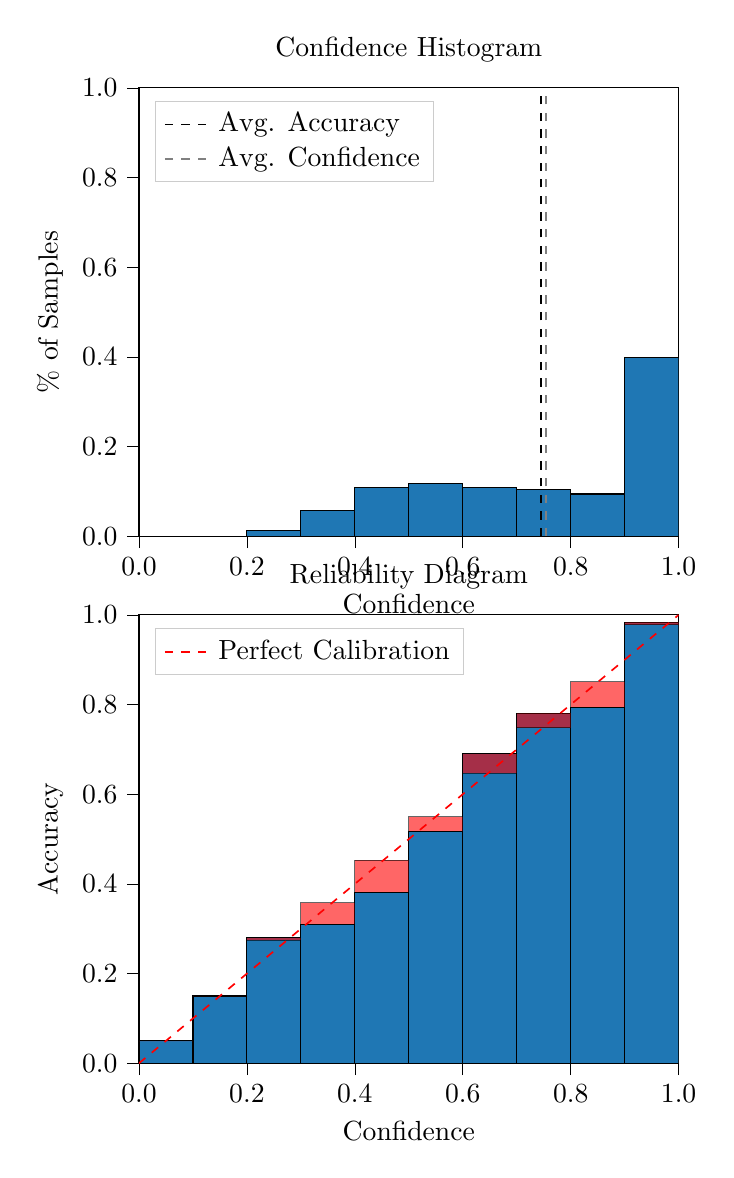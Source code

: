 % This file was created by tikzplotlib v0.9.8.
\begin{tikzpicture}

\definecolor{color0}{rgb}{0.122,0.467,0.706}

\begin{groupplot}[group style={group size=1 by 2}]
\nextgroupplot[
legend cell align={left},
legend style={
  fill opacity=0.8,
  draw opacity=1,
  text opacity=1,
  at={(0.03,0.97)},
  anchor=north west,
  draw=white!80!black
},
tick align=outside,
tick pos=left,
title={Confidence Histogram},
x grid style={white!69.02!black},
xlabel={Confidence},
xmin=0, xmax=1,
xtick style={color=black},
xtick={0,0.2,0.4,0.6,0.8,1},
xticklabels={0.0,0.2,0.4,0.6,0.8,1.0},
y grid style={white!69.02!black},
ylabel={\% of Samples},
ymin=0, ymax=1,
ytick style={color=black},
ytick={0,0.2,0.4,0.6,0.8,1},
yticklabels={0.0,0.2,0.4,0.6,0.8,1.0}
]
\draw[draw=black,fill=color0] (axis cs:-6.939e-18,0) rectangle (axis cs:0.1,0);
\draw[draw=black,fill=color0] (axis cs:0.1,0) rectangle (axis cs:0.2,0);
\draw[draw=black,fill=color0] (axis cs:0.2,0) rectangle (axis cs:0.3,0.012);
\draw[draw=black,fill=color0] (axis cs:0.3,0) rectangle (axis cs:0.4,0.058);
\draw[draw=black,fill=color0] (axis cs:0.4,0) rectangle (axis cs:0.5,0.109);
\draw[draw=black,fill=color0] (axis cs:0.5,0) rectangle (axis cs:0.6,0.117);
\draw[draw=black,fill=color0] (axis cs:0.6,0) rectangle (axis cs:0.7,0.108);
\draw[draw=black,fill=color0] (axis cs:0.7,0) rectangle (axis cs:0.8,0.105);
\draw[draw=black,fill=color0] (axis cs:0.8,0) rectangle (axis cs:0.9,0.094);
\draw[draw=black,fill=color0] (axis cs:0.9,0) rectangle (axis cs:1,0.398);
\addplot [semithick, black, dashed]
table {%
0.745 0
0.745 1
};
\addlegendentry{Avg. Accuracy}
\addplot [semithick, white!50.196!black, dashed]
table {%
0.754 0
0.754 1
};
\addlegendentry{Avg. Confidence}

\nextgroupplot[
legend cell align={left},
legend style={
  fill opacity=0.8,
  draw opacity=1,
  text opacity=1,
  at={(0.03,0.97)},
  anchor=north west,
  draw=white!80!black
},
tick align=outside,
tick pos=left,
title={Reliability Diagram},
x grid style={white!69.02!black},
xlabel={Confidence},
xmin=0, xmax=1,
xtick style={color=black},
xtick={0,0.2,0.4,0.6,0.8,1},
xticklabels={0.0,0.2,0.4,0.6,0.8,1.0},
y grid style={white!69.02!black},
ylabel={Accuracy},
ymin=0, ymax=1,
ytick style={color=black},
ytick={0,0.2,0.4,0.6,0.8,1},
yticklabels={0.0,0.2,0.4,0.6,0.8,1.0}
]
\draw[draw=black,fill=color0] (axis cs:-6.939e-18,0) rectangle (axis cs:0.1,0.05);
\draw[draw=black,fill=color0] (axis cs:0.1,0) rectangle (axis cs:0.2,0.15);
\draw[draw=black,fill=color0] (axis cs:0.2,0) rectangle (axis cs:0.3,0.28);
\draw[draw=black,fill=color0] (axis cs:0.3,0) rectangle (axis cs:0.4,0.31);
\draw[draw=black,fill=color0] (axis cs:0.4,0) rectangle (axis cs:0.5,0.381);
\draw[draw=black,fill=color0] (axis cs:0.5,0) rectangle (axis cs:0.6,0.517);
\draw[draw=black,fill=color0] (axis cs:0.6,0) rectangle (axis cs:0.7,0.69);
\draw[draw=black,fill=color0] (axis cs:0.7,0) rectangle (axis cs:0.8,0.781);
\draw[draw=black,fill=color0] (axis cs:0.8,0) rectangle (axis cs:0.9,0.794);
\draw[draw=black,fill=color0] (axis cs:0.9,0) rectangle (axis cs:1,0.984);
\draw[draw=black,fill=red,opacity=0.6] (axis cs:-6.939e-18,0.05) rectangle (axis cs:0.1,0.05);
\draw[draw=black,fill=red,opacity=0.6] (axis cs:0.1,0.15) rectangle (axis cs:0.2,0.15);
\draw[draw=black,fill=red,opacity=0.6] (axis cs:0.2,0.28) rectangle (axis cs:0.3,0.274);
\draw[draw=black,fill=red,opacity=0.6] (axis cs:0.3,0.31) rectangle (axis cs:0.4,0.358);
\draw[draw=black,fill=red,opacity=0.6] (axis cs:0.4,0.381) rectangle (axis cs:0.5,0.453);
\draw[draw=black,fill=red,opacity=0.6] (axis cs:0.5,0.517) rectangle (axis cs:0.6,0.55);
\draw[draw=black,fill=red,opacity=0.6] (axis cs:0.6,0.69) rectangle (axis cs:0.7,0.647);
\draw[draw=black,fill=red,opacity=0.6] (axis cs:0.7,0.781) rectangle (axis cs:0.8,0.748);
\draw[draw=black,fill=red,opacity=0.6] (axis cs:0.8,0.794) rectangle (axis cs:0.9,0.851);
\draw[draw=black,fill=red,opacity=0.6] (axis cs:0.9,0.984) rectangle (axis cs:1,0.978);
\addplot [semithick, red, dashed]
table {%
0 0
1 1
};
\addlegendentry{Perfect Calibration}
\end{groupplot}

\end{tikzpicture}
